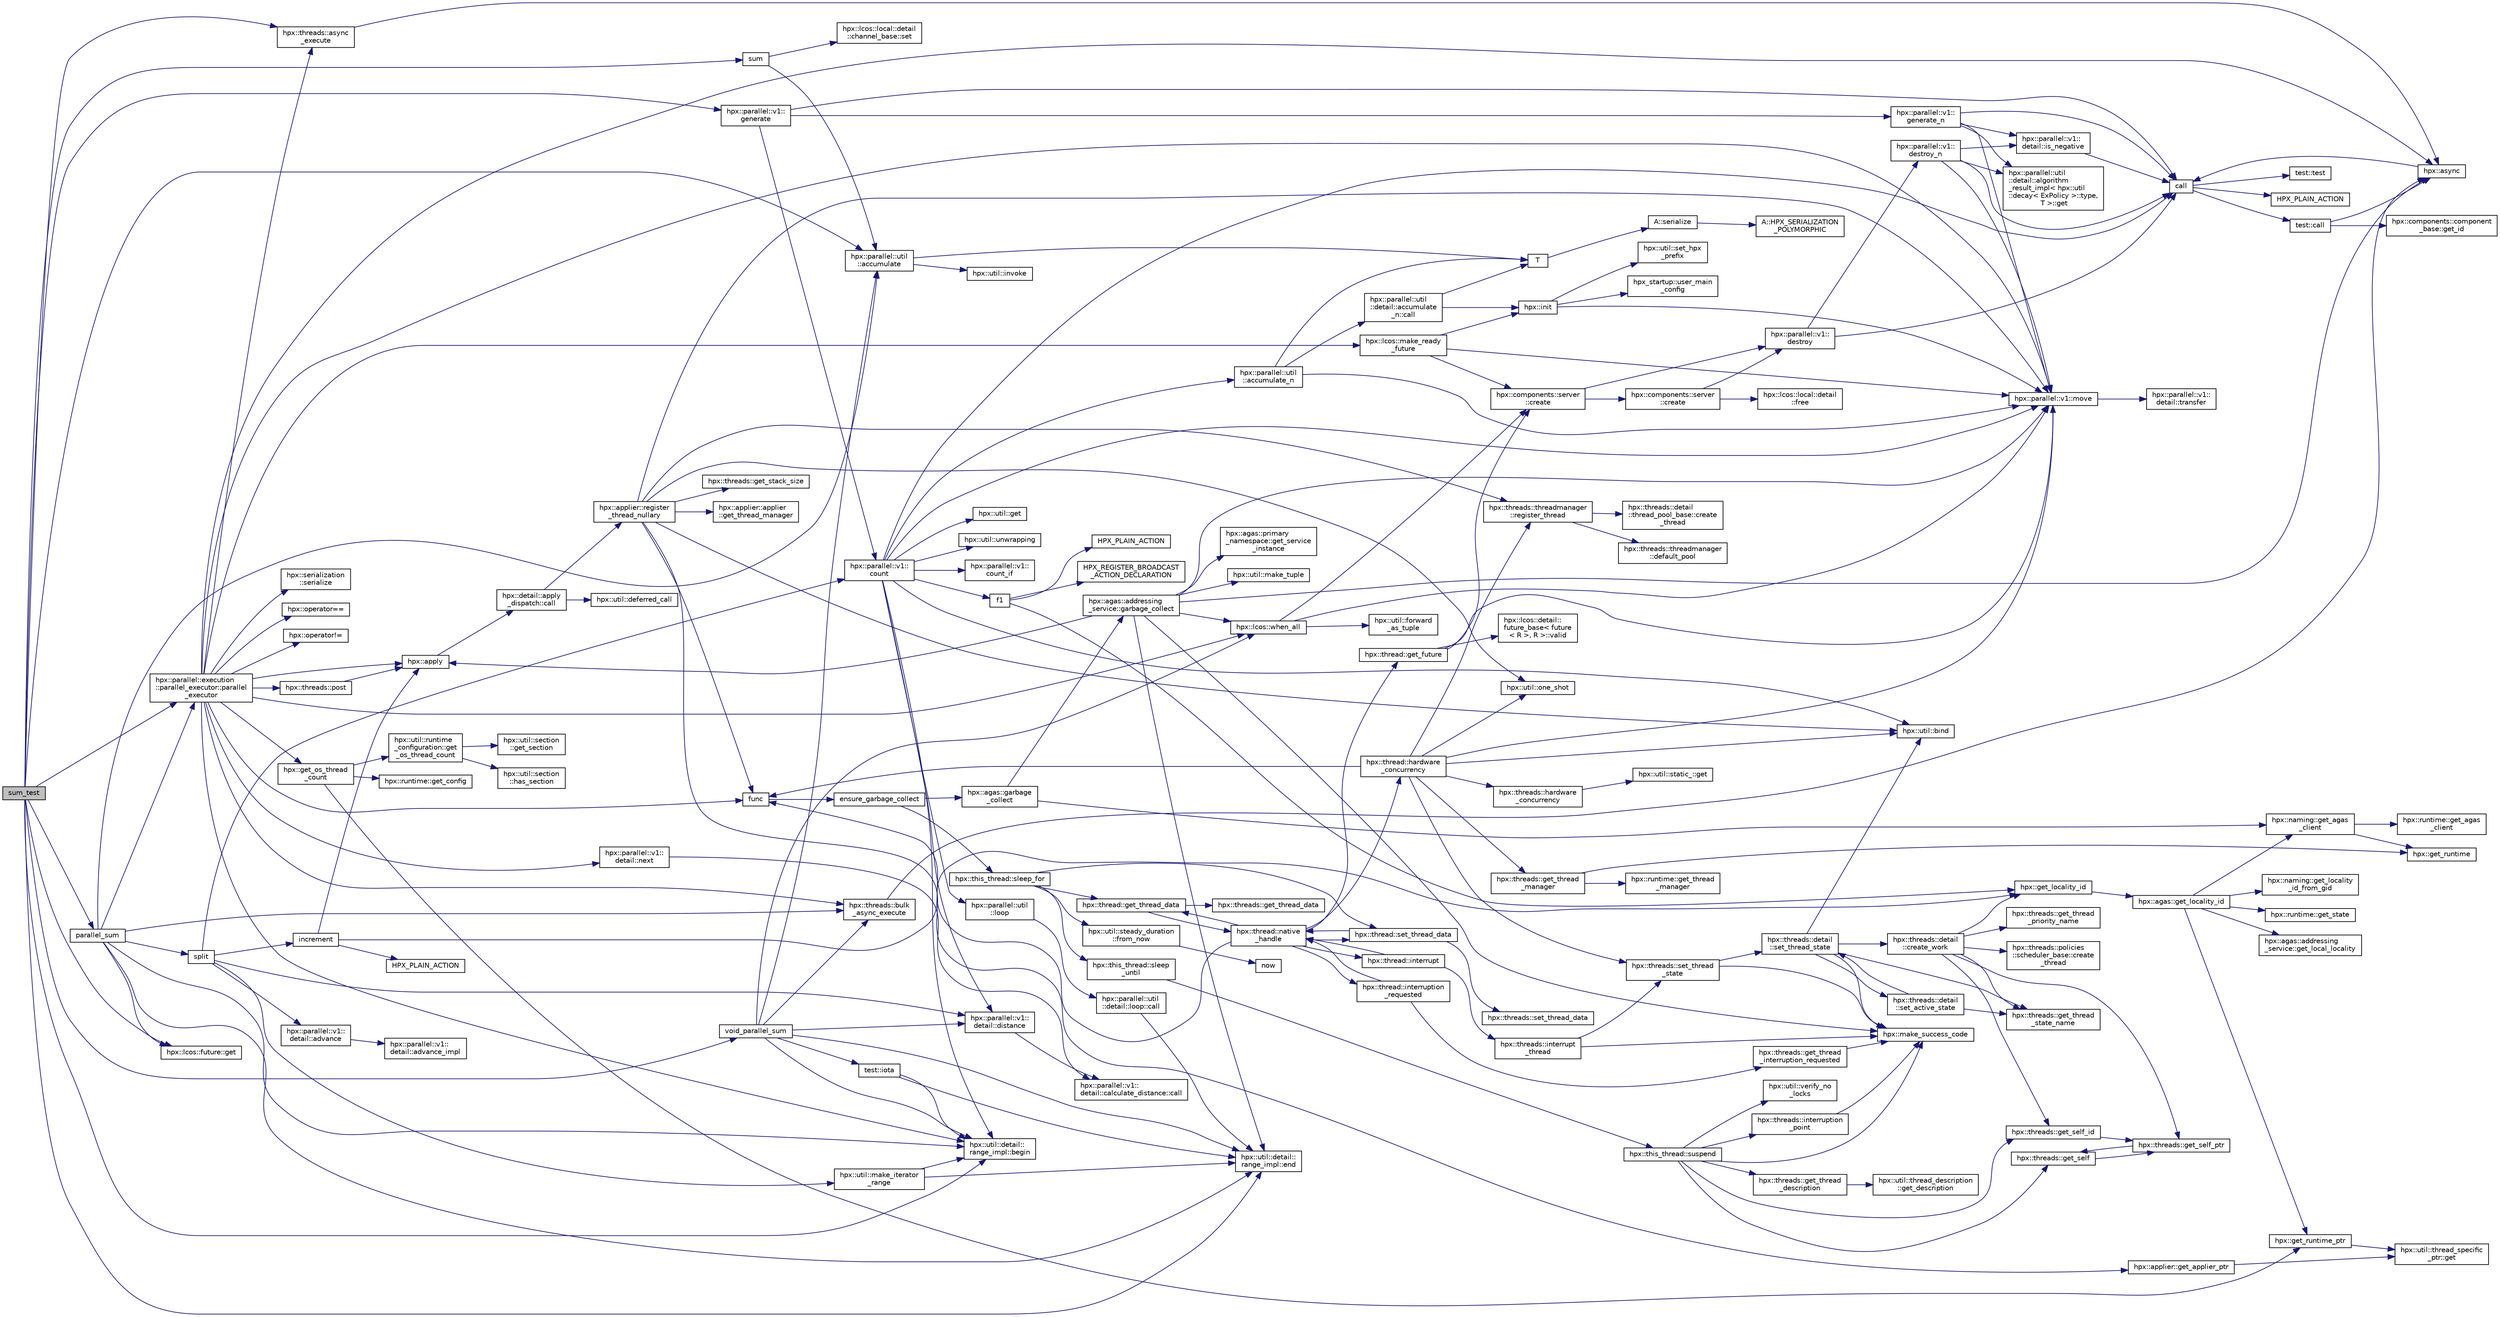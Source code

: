 digraph "sum_test"
{
  edge [fontname="Helvetica",fontsize="10",labelfontname="Helvetica",labelfontsize="10"];
  node [fontname="Helvetica",fontsize="10",shape=record];
  rankdir="LR";
  Node399 [label="sum_test",height=0.2,width=0.4,color="black", fillcolor="grey75", style="filled", fontcolor="black"];
  Node399 -> Node400 [color="midnightblue",fontsize="10",style="solid",fontname="Helvetica"];
  Node400 [label="hpx::parallel::v1::\lgenerate",height=0.2,width=0.4,color="black", fillcolor="white", style="filled",URL="$db/db9/namespacehpx_1_1parallel_1_1v1.html#a1f74f2be2954d6fbd8278df5fedb946a"];
  Node400 -> Node401 [color="midnightblue",fontsize="10",style="solid",fontname="Helvetica"];
  Node401 [label="hpx::parallel::v1::\lgenerate_n",height=0.2,width=0.4,color="black", fillcolor="white", style="filled",URL="$db/db9/namespacehpx_1_1parallel_1_1v1.html#a9fd6a170d9742750007e88805764ec8a"];
  Node401 -> Node402 [color="midnightblue",fontsize="10",style="solid",fontname="Helvetica"];
  Node402 [label="hpx::parallel::v1::\ldetail::is_negative",height=0.2,width=0.4,color="black", fillcolor="white", style="filled",URL="$d2/ddd/namespacehpx_1_1parallel_1_1v1_1_1detail.html#adf2e40fc4b20ad0fd442ee3118a4d527"];
  Node402 -> Node403 [color="midnightblue",fontsize="10",style="solid",fontname="Helvetica"];
  Node403 [label="call",height=0.2,width=0.4,color="black", fillcolor="white", style="filled",URL="$d2/d67/promise__1620_8cpp.html#a58357f0b82bc761e1d0b9091ed563a70"];
  Node403 -> Node404 [color="midnightblue",fontsize="10",style="solid",fontname="Helvetica"];
  Node404 [label="test::test",height=0.2,width=0.4,color="black", fillcolor="white", style="filled",URL="$d8/d89/structtest.html#ab42d5ece712d716b04cb3f686f297a26"];
  Node403 -> Node405 [color="midnightblue",fontsize="10",style="solid",fontname="Helvetica"];
  Node405 [label="HPX_PLAIN_ACTION",height=0.2,width=0.4,color="black", fillcolor="white", style="filled",URL="$d2/d67/promise__1620_8cpp.html#ab96aab827a4b1fcaf66cfe0ba83fef23"];
  Node403 -> Node406 [color="midnightblue",fontsize="10",style="solid",fontname="Helvetica"];
  Node406 [label="test::call",height=0.2,width=0.4,color="black", fillcolor="white", style="filled",URL="$d8/d89/structtest.html#aeb29e7ed6518b9426ccf1344c52620ae"];
  Node406 -> Node407 [color="midnightblue",fontsize="10",style="solid",fontname="Helvetica"];
  Node407 [label="hpx::async",height=0.2,width=0.4,color="black", fillcolor="white", style="filled",URL="$d8/d83/namespacehpx.html#acb7d8e37b73b823956ce144f9a57eaa4"];
  Node407 -> Node403 [color="midnightblue",fontsize="10",style="solid",fontname="Helvetica"];
  Node406 -> Node408 [color="midnightblue",fontsize="10",style="solid",fontname="Helvetica"];
  Node408 [label="hpx::components::component\l_base::get_id",height=0.2,width=0.4,color="black", fillcolor="white", style="filled",URL="$d2/de6/classhpx_1_1components_1_1component__base.html#a4c8fd93514039bdf01c48d66d82b19cd"];
  Node401 -> Node409 [color="midnightblue",fontsize="10",style="solid",fontname="Helvetica"];
  Node409 [label="hpx::parallel::util\l::detail::algorithm\l_result_impl\< hpx::util\l::decay\< ExPolicy \>::type,\l T \>::get",height=0.2,width=0.4,color="black", fillcolor="white", style="filled",URL="$d2/d42/structhpx_1_1parallel_1_1util_1_1detail_1_1algorithm__result__impl.html#ab5b051e8ec74eff5e0e62fd63f5d377e"];
  Node401 -> Node410 [color="midnightblue",fontsize="10",style="solid",fontname="Helvetica"];
  Node410 [label="hpx::parallel::v1::move",height=0.2,width=0.4,color="black", fillcolor="white", style="filled",URL="$db/db9/namespacehpx_1_1parallel_1_1v1.html#aa7c4ede081ce786c9d1eb1adff495cfc"];
  Node410 -> Node411 [color="midnightblue",fontsize="10",style="solid",fontname="Helvetica"];
  Node411 [label="hpx::parallel::v1::\ldetail::transfer",height=0.2,width=0.4,color="black", fillcolor="white", style="filled",URL="$d2/ddd/namespacehpx_1_1parallel_1_1v1_1_1detail.html#ab1b56a05e1885ca7cc7ffa1804dd2f3c"];
  Node401 -> Node403 [color="midnightblue",fontsize="10",style="solid",fontname="Helvetica"];
  Node400 -> Node412 [color="midnightblue",fontsize="10",style="solid",fontname="Helvetica"];
  Node412 [label="hpx::parallel::v1::\lcount",height=0.2,width=0.4,color="black", fillcolor="white", style="filled",URL="$db/db9/namespacehpx_1_1parallel_1_1v1.html#a19d058114a2bd44801aab4176b188e23"];
  Node412 -> Node413 [color="midnightblue",fontsize="10",style="solid",fontname="Helvetica"];
  Node413 [label="hpx::parallel::v1::\lcount_if",height=0.2,width=0.4,color="black", fillcolor="white", style="filled",URL="$db/db9/namespacehpx_1_1parallel_1_1v1.html#ad836ff017ec208c2d6388a9b47b05ce0"];
  Node412 -> Node414 [color="midnightblue",fontsize="10",style="solid",fontname="Helvetica"];
  Node414 [label="f1",height=0.2,width=0.4,color="black", fillcolor="white", style="filled",URL="$d8/d8b/broadcast_8cpp.html#a1751fbd41f2529b84514a9dbd767959a"];
  Node414 -> Node415 [color="midnightblue",fontsize="10",style="solid",fontname="Helvetica"];
  Node415 [label="hpx::get_locality_id",height=0.2,width=0.4,color="black", fillcolor="white", style="filled",URL="$d8/d83/namespacehpx.html#a158d7c54a657bb364c1704033010697b",tooltip="Return the number of the locality this function is being called from. "];
  Node415 -> Node416 [color="midnightblue",fontsize="10",style="solid",fontname="Helvetica"];
  Node416 [label="hpx::agas::get_locality_id",height=0.2,width=0.4,color="black", fillcolor="white", style="filled",URL="$dc/d54/namespacehpx_1_1agas.html#a491cc2ddecdf0f1a9129900caa6a4d3e"];
  Node416 -> Node417 [color="midnightblue",fontsize="10",style="solid",fontname="Helvetica"];
  Node417 [label="hpx::get_runtime_ptr",height=0.2,width=0.4,color="black", fillcolor="white", style="filled",URL="$d8/d83/namespacehpx.html#af29daf2bb3e01b4d6495a1742b6cce64"];
  Node417 -> Node418 [color="midnightblue",fontsize="10",style="solid",fontname="Helvetica"];
  Node418 [label="hpx::util::thread_specific\l_ptr::get",height=0.2,width=0.4,color="black", fillcolor="white", style="filled",URL="$d4/d4c/structhpx_1_1util_1_1thread__specific__ptr.html#a3b27d8520710478aa41d1f74206bdba9"];
  Node416 -> Node419 [color="midnightblue",fontsize="10",style="solid",fontname="Helvetica"];
  Node419 [label="hpx::runtime::get_state",height=0.2,width=0.4,color="black", fillcolor="white", style="filled",URL="$d0/d7b/classhpx_1_1runtime.html#ab405f80e060dac95d624520f38b0524c"];
  Node416 -> Node420 [color="midnightblue",fontsize="10",style="solid",fontname="Helvetica"];
  Node420 [label="hpx::naming::get_agas\l_client",height=0.2,width=0.4,color="black", fillcolor="white", style="filled",URL="$d4/dc9/namespacehpx_1_1naming.html#a0408fffd5d34b620712a801b0ae3b032"];
  Node420 -> Node421 [color="midnightblue",fontsize="10",style="solid",fontname="Helvetica"];
  Node421 [label="hpx::get_runtime",height=0.2,width=0.4,color="black", fillcolor="white", style="filled",URL="$d8/d83/namespacehpx.html#aef902cc6c7dd3b9fbadf34d1e850a070"];
  Node420 -> Node422 [color="midnightblue",fontsize="10",style="solid",fontname="Helvetica"];
  Node422 [label="hpx::runtime::get_agas\l_client",height=0.2,width=0.4,color="black", fillcolor="white", style="filled",URL="$d0/d7b/classhpx_1_1runtime.html#aeb5dddd30d6b9861669af8ad44d1a96a"];
  Node416 -> Node423 [color="midnightblue",fontsize="10",style="solid",fontname="Helvetica"];
  Node423 [label="hpx::agas::addressing\l_service::get_local_locality",height=0.2,width=0.4,color="black", fillcolor="white", style="filled",URL="$db/d58/structhpx_1_1agas_1_1addressing__service.html#ab52c19a37c2a7a006c6c15f90ad0539c"];
  Node416 -> Node424 [color="midnightblue",fontsize="10",style="solid",fontname="Helvetica"];
  Node424 [label="hpx::naming::get_locality\l_id_from_gid",height=0.2,width=0.4,color="black", fillcolor="white", style="filled",URL="$d4/dc9/namespacehpx_1_1naming.html#a7fd43037784560bd04fda9b49e33529f"];
  Node414 -> Node425 [color="midnightblue",fontsize="10",style="solid",fontname="Helvetica"];
  Node425 [label="HPX_PLAIN_ACTION",height=0.2,width=0.4,color="black", fillcolor="white", style="filled",URL="$d8/d8b/broadcast_8cpp.html#a19685a0394ce6a99351f7a679f6eeefc"];
  Node414 -> Node426 [color="midnightblue",fontsize="10",style="solid",fontname="Helvetica"];
  Node426 [label="HPX_REGISTER_BROADCAST\l_ACTION_DECLARATION",height=0.2,width=0.4,color="black", fillcolor="white", style="filled",URL="$d7/d38/addressing__service_8cpp.html#a573d764d9cb34eec46a4bdffcf07875f"];
  Node412 -> Node427 [color="midnightblue",fontsize="10",style="solid",fontname="Helvetica"];
  Node427 [label="hpx::parallel::util\l::loop",height=0.2,width=0.4,color="black", fillcolor="white", style="filled",URL="$df/dc6/namespacehpx_1_1parallel_1_1util.html#a3f434e00f42929aac85debb8c5782213"];
  Node427 -> Node428 [color="midnightblue",fontsize="10",style="solid",fontname="Helvetica"];
  Node428 [label="hpx::parallel::util\l::detail::loop::call",height=0.2,width=0.4,color="black", fillcolor="white", style="filled",URL="$da/d06/structhpx_1_1parallel_1_1util_1_1detail_1_1loop.html#a5c5e8dbda782f09cdb7bc2509e3bf09e"];
  Node428 -> Node429 [color="midnightblue",fontsize="10",style="solid",fontname="Helvetica"];
  Node429 [label="hpx::util::detail::\lrange_impl::end",height=0.2,width=0.4,color="black", fillcolor="white", style="filled",URL="$d4/d4a/namespacehpx_1_1util_1_1detail_1_1range__impl.html#afb2ea48b0902f52ee4d8b764807b4316"];
  Node412 -> Node430 [color="midnightblue",fontsize="10",style="solid",fontname="Helvetica"];
  Node430 [label="hpx::util::bind",height=0.2,width=0.4,color="black", fillcolor="white", style="filled",URL="$df/dad/namespacehpx_1_1util.html#ad844caedf82a0173d6909d910c3e48c6"];
  Node412 -> Node410 [color="midnightblue",fontsize="10",style="solid",fontname="Helvetica"];
  Node412 -> Node431 [color="midnightblue",fontsize="10",style="solid",fontname="Helvetica"];
  Node431 [label="hpx::util::get",height=0.2,width=0.4,color="black", fillcolor="white", style="filled",URL="$df/dad/namespacehpx_1_1util.html#a5cbd3c41f03f4d4acaedaa4777e3cc02"];
  Node412 -> Node403 [color="midnightblue",fontsize="10",style="solid",fontname="Helvetica"];
  Node412 -> Node432 [color="midnightblue",fontsize="10",style="solid",fontname="Helvetica"];
  Node432 [label="hpx::parallel::v1::\ldetail::distance",height=0.2,width=0.4,color="black", fillcolor="white", style="filled",URL="$d2/ddd/namespacehpx_1_1parallel_1_1v1_1_1detail.html#a6bea3c6a5f470cad11f27ee6bab4a33f"];
  Node432 -> Node433 [color="midnightblue",fontsize="10",style="solid",fontname="Helvetica"];
  Node433 [label="hpx::parallel::v1::\ldetail::calculate_distance::call",height=0.2,width=0.4,color="black", fillcolor="white", style="filled",URL="$db/dfa/structhpx_1_1parallel_1_1v1_1_1detail_1_1calculate__distance.html#a950a6627830a7d019ac0e734b0a447bf"];
  Node412 -> Node434 [color="midnightblue",fontsize="10",style="solid",fontname="Helvetica"];
  Node434 [label="hpx::util::unwrapping",height=0.2,width=0.4,color="black", fillcolor="white", style="filled",URL="$df/dad/namespacehpx_1_1util.html#a7529d9ac687684c33403cdd1f9cef8e4"];
  Node412 -> Node435 [color="midnightblue",fontsize="10",style="solid",fontname="Helvetica"];
  Node435 [label="hpx::parallel::util\l::accumulate_n",height=0.2,width=0.4,color="black", fillcolor="white", style="filled",URL="$df/dc6/namespacehpx_1_1parallel_1_1util.html#af19f9a2722f97c2247ea5d0dbb5e2d25"];
  Node435 -> Node436 [color="midnightblue",fontsize="10",style="solid",fontname="Helvetica"];
  Node436 [label="hpx::parallel::util\l::detail::accumulate\l_n::call",height=0.2,width=0.4,color="black", fillcolor="white", style="filled",URL="$d8/d3b/structhpx_1_1parallel_1_1util_1_1detail_1_1accumulate__n.html#a765aceb8ab313fc92f7c4aaf70ccca8f"];
  Node436 -> Node437 [color="midnightblue",fontsize="10",style="solid",fontname="Helvetica"];
  Node437 [label="hpx::init",height=0.2,width=0.4,color="black", fillcolor="white", style="filled",URL="$d8/d83/namespacehpx.html#a3c694ea960b47c56b33351ba16e3d76b",tooltip="Main entry point for launching the HPX runtime system. "];
  Node437 -> Node438 [color="midnightblue",fontsize="10",style="solid",fontname="Helvetica"];
  Node438 [label="hpx::util::set_hpx\l_prefix",height=0.2,width=0.4,color="black", fillcolor="white", style="filled",URL="$df/dad/namespacehpx_1_1util.html#ae40a23c1ba0a48d9304dcf717a95793e"];
  Node437 -> Node439 [color="midnightblue",fontsize="10",style="solid",fontname="Helvetica"];
  Node439 [label="hpx_startup::user_main\l_config",height=0.2,width=0.4,color="black", fillcolor="white", style="filled",URL="$d3/dd2/namespacehpx__startup.html#aaac571d88bd3912a4225a23eb3261637"];
  Node437 -> Node410 [color="midnightblue",fontsize="10",style="solid",fontname="Helvetica"];
  Node436 -> Node440 [color="midnightblue",fontsize="10",style="solid",fontname="Helvetica"];
  Node440 [label="T",height=0.2,width=0.4,color="black", fillcolor="white", style="filled",URL="$db/d33/polymorphic__semiintrusive__template_8cpp.html#ad187658f9cb91c1312b39ae7e896f1ea"];
  Node440 -> Node441 [color="midnightblue",fontsize="10",style="solid",fontname="Helvetica"];
  Node441 [label="A::serialize",height=0.2,width=0.4,color="black", fillcolor="white", style="filled",URL="$d7/da0/struct_a.html#a5f5c287cf471e274ed9dda0da1592212"];
  Node441 -> Node442 [color="midnightblue",fontsize="10",style="solid",fontname="Helvetica"];
  Node442 [label="A::HPX_SERIALIZATION\l_POLYMORPHIC",height=0.2,width=0.4,color="black", fillcolor="white", style="filled",URL="$d7/da0/struct_a.html#ada978cc156cebbafddb1f3aa4c01918c"];
  Node435 -> Node410 [color="midnightblue",fontsize="10",style="solid",fontname="Helvetica"];
  Node435 -> Node440 [color="midnightblue",fontsize="10",style="solid",fontname="Helvetica"];
  Node412 -> Node443 [color="midnightblue",fontsize="10",style="solid",fontname="Helvetica"];
  Node443 [label="hpx::util::detail::\lrange_impl::begin",height=0.2,width=0.4,color="black", fillcolor="white", style="filled",URL="$d4/d4a/namespacehpx_1_1util_1_1detail_1_1range__impl.html#a31e165df2b865cdd961f35ce938db41a"];
  Node400 -> Node403 [color="midnightblue",fontsize="10",style="solid",fontname="Helvetica"];
  Node399 -> Node443 [color="midnightblue",fontsize="10",style="solid",fontname="Helvetica"];
  Node399 -> Node429 [color="midnightblue",fontsize="10",style="solid",fontname="Helvetica"];
  Node399 -> Node444 [color="midnightblue",fontsize="10",style="solid",fontname="Helvetica"];
  Node444 [label="sum",height=0.2,width=0.4,color="black", fillcolor="white", style="filled",URL="$d0/d3e/local__channel_8cpp.html#a59ccefc587362186eebb8f1a3c9c07ca"];
  Node444 -> Node445 [color="midnightblue",fontsize="10",style="solid",fontname="Helvetica"];
  Node445 [label="hpx::lcos::local::detail\l::channel_base::set",height=0.2,width=0.4,color="black", fillcolor="white", style="filled",URL="$de/d49/classhpx_1_1lcos_1_1local_1_1detail_1_1channel__base.html#a66e3590dcd9d8095083e6ef60147e95d"];
  Node444 -> Node446 [color="midnightblue",fontsize="10",style="solid",fontname="Helvetica"];
  Node446 [label="hpx::parallel::util\l::accumulate",height=0.2,width=0.4,color="black", fillcolor="white", style="filled",URL="$df/dc6/namespacehpx_1_1parallel_1_1util.html#ab57e9fe9dcda3baa915398e2d7ba3d69"];
  Node446 -> Node440 [color="midnightblue",fontsize="10",style="solid",fontname="Helvetica"];
  Node446 -> Node447 [color="midnightblue",fontsize="10",style="solid",fontname="Helvetica"];
  Node447 [label="hpx::util::invoke",height=0.2,width=0.4,color="black", fillcolor="white", style="filled",URL="$df/dad/namespacehpx_1_1util.html#a9ed3f52b36e725e476dbf5099134ed3d"];
  Node399 -> Node446 [color="midnightblue",fontsize="10",style="solid",fontname="Helvetica"];
  Node399 -> Node448 [color="midnightblue",fontsize="10",style="solid",fontname="Helvetica"];
  Node448 [label="hpx::parallel::execution\l::parallel_executor::parallel\l_executor",height=0.2,width=0.4,color="black", fillcolor="white", style="filled",URL="$db/d9b/structhpx_1_1parallel_1_1execution_1_1parallel__executor.html#a87246529171e7bcd646a34da98ccb4ea",tooltip="Create a new parallel executor. "];
  Node448 -> Node449 [color="midnightblue",fontsize="10",style="solid",fontname="Helvetica"];
  Node449 [label="hpx::operator==",height=0.2,width=0.4,color="black", fillcolor="white", style="filled",URL="$d8/d83/namespacehpx.html#abc3a27bf3f283dae125c6888e84345e0"];
  Node448 -> Node450 [color="midnightblue",fontsize="10",style="solid",fontname="Helvetica"];
  Node450 [label="hpx::operator!=",height=0.2,width=0.4,color="black", fillcolor="white", style="filled",URL="$d8/d83/namespacehpx.html#a8d90ef0cc7367ac5c17a41de350538b6"];
  Node448 -> Node451 [color="midnightblue",fontsize="10",style="solid",fontname="Helvetica"];
  Node451 [label="hpx::threads::async\l_execute",height=0.2,width=0.4,color="black", fillcolor="white", style="filled",URL="$d7/d28/namespacehpx_1_1threads.html#a6c49fc6d131e6aa7ef6eda2ef52bb920"];
  Node451 -> Node407 [color="midnightblue",fontsize="10",style="solid",fontname="Helvetica"];
  Node448 -> Node407 [color="midnightblue",fontsize="10",style="solid",fontname="Helvetica"];
  Node448 -> Node452 [color="midnightblue",fontsize="10",style="solid",fontname="Helvetica"];
  Node452 [label="hpx::threads::post",height=0.2,width=0.4,color="black", fillcolor="white", style="filled",URL="$d7/d28/namespacehpx_1_1threads.html#afab2aa23b3ae91fb9607750081eb60c6"];
  Node452 -> Node453 [color="midnightblue",fontsize="10",style="solid",fontname="Helvetica"];
  Node453 [label="hpx::apply",height=0.2,width=0.4,color="black", fillcolor="white", style="filled",URL="$d8/d83/namespacehpx.html#aa87762f0db0731d385f3fdfdb25d59fc"];
  Node453 -> Node454 [color="midnightblue",fontsize="10",style="solid",fontname="Helvetica"];
  Node454 [label="hpx::detail::apply\l_dispatch::call",height=0.2,width=0.4,color="black", fillcolor="white", style="filled",URL="$db/de8/structhpx_1_1detail_1_1apply__dispatch.html#a0755fab16d281e74bcff0f8045be9459"];
  Node454 -> Node455 [color="midnightblue",fontsize="10",style="solid",fontname="Helvetica"];
  Node455 [label="hpx::applier::register\l_thread_nullary",height=0.2,width=0.4,color="black", fillcolor="white", style="filled",URL="$d8/dcb/namespacehpx_1_1applier.html#a401cd1145927e58d74d1eb52aaccd936"];
  Node455 -> Node456 [color="midnightblue",fontsize="10",style="solid",fontname="Helvetica"];
  Node456 [label="hpx::applier::get_applier_ptr",height=0.2,width=0.4,color="black", fillcolor="white", style="filled",URL="$d8/dcb/namespacehpx_1_1applier.html#a617483cf2b77ad3a0aa428ade7b35299"];
  Node456 -> Node418 [color="midnightblue",fontsize="10",style="solid",fontname="Helvetica"];
  Node455 -> Node457 [color="midnightblue",fontsize="10",style="solid",fontname="Helvetica"];
  Node457 [label="func",height=0.2,width=0.4,color="black", fillcolor="white", style="filled",URL="$d8/dfd/id__type__ref__counting__1032_8cpp.html#ab811b86ea5107ffb3351fcaa29d2c652"];
  Node457 -> Node458 [color="midnightblue",fontsize="10",style="solid",fontname="Helvetica"];
  Node458 [label="ensure_garbage_collect",height=0.2,width=0.4,color="black", fillcolor="white", style="filled",URL="$d8/dfd/id__type__ref__counting__1032_8cpp.html#a5264b94bf7c262ac0e521fb290d476d5"];
  Node458 -> Node459 [color="midnightblue",fontsize="10",style="solid",fontname="Helvetica"];
  Node459 [label="hpx::this_thread::sleep_for",height=0.2,width=0.4,color="black", fillcolor="white", style="filled",URL="$d9/d52/namespacehpx_1_1this__thread.html#afc042a5a5fa52eef2d1d177a343435cf"];
  Node459 -> Node460 [color="midnightblue",fontsize="10",style="solid",fontname="Helvetica"];
  Node460 [label="hpx::this_thread::sleep\l_until",height=0.2,width=0.4,color="black", fillcolor="white", style="filled",URL="$d9/d52/namespacehpx_1_1this__thread.html#ae12a853980115b23ff0ab8ca06622658"];
  Node460 -> Node461 [color="midnightblue",fontsize="10",style="solid",fontname="Helvetica"];
  Node461 [label="hpx::this_thread::suspend",height=0.2,width=0.4,color="black", fillcolor="white", style="filled",URL="$d9/d52/namespacehpx_1_1this__thread.html#aca220026fb3014c0881d129fe31c0073"];
  Node461 -> Node462 [color="midnightblue",fontsize="10",style="solid",fontname="Helvetica"];
  Node462 [label="hpx::threads::get_self",height=0.2,width=0.4,color="black", fillcolor="white", style="filled",URL="$d7/d28/namespacehpx_1_1threads.html#a07daf4d6d29233f20d66d41ab7b5b8e8"];
  Node462 -> Node463 [color="midnightblue",fontsize="10",style="solid",fontname="Helvetica"];
  Node463 [label="hpx::threads::get_self_ptr",height=0.2,width=0.4,color="black", fillcolor="white", style="filled",URL="$d7/d28/namespacehpx_1_1threads.html#a22877ae347ad884cde3a51397dad6c53"];
  Node463 -> Node462 [color="midnightblue",fontsize="10",style="solid",fontname="Helvetica"];
  Node461 -> Node464 [color="midnightblue",fontsize="10",style="solid",fontname="Helvetica"];
  Node464 [label="hpx::threads::get_self_id",height=0.2,width=0.4,color="black", fillcolor="white", style="filled",URL="$d7/d28/namespacehpx_1_1threads.html#afafe0f900b9fac3d4ed3c747625c1cfe"];
  Node464 -> Node463 [color="midnightblue",fontsize="10",style="solid",fontname="Helvetica"];
  Node461 -> Node465 [color="midnightblue",fontsize="10",style="solid",fontname="Helvetica"];
  Node465 [label="hpx::threads::interruption\l_point",height=0.2,width=0.4,color="black", fillcolor="white", style="filled",URL="$d7/d28/namespacehpx_1_1threads.html#ada6ec56a12b050707311d8c628089059"];
  Node465 -> Node466 [color="midnightblue",fontsize="10",style="solid",fontname="Helvetica"];
  Node466 [label="hpx::make_success_code",height=0.2,width=0.4,color="black", fillcolor="white", style="filled",URL="$d8/d83/namespacehpx.html#a0e8512a8f49e2a6c8185061181419d8f",tooltip="Returns error_code(hpx::success, \"success\", mode). "];
  Node461 -> Node467 [color="midnightblue",fontsize="10",style="solid",fontname="Helvetica"];
  Node467 [label="hpx::util::verify_no\l_locks",height=0.2,width=0.4,color="black", fillcolor="white", style="filled",URL="$df/dad/namespacehpx_1_1util.html#ae0e1837ee6f09b79b26c2e788d2e9fc9"];
  Node461 -> Node468 [color="midnightblue",fontsize="10",style="solid",fontname="Helvetica"];
  Node468 [label="hpx::threads::get_thread\l_description",height=0.2,width=0.4,color="black", fillcolor="white", style="filled",URL="$d7/d28/namespacehpx_1_1threads.html#a42fc18a7a680f4e8bc633a4b4c956701"];
  Node468 -> Node469 [color="midnightblue",fontsize="10",style="solid",fontname="Helvetica"];
  Node469 [label="hpx::util::thread_description\l::get_description",height=0.2,width=0.4,color="black", fillcolor="white", style="filled",URL="$df/d9e/structhpx_1_1util_1_1thread__description.html#a8c834e14eca6eb228188022577f9f952"];
  Node461 -> Node466 [color="midnightblue",fontsize="10",style="solid",fontname="Helvetica"];
  Node459 -> Node470 [color="midnightblue",fontsize="10",style="solid",fontname="Helvetica"];
  Node470 [label="hpx::util::steady_duration\l::from_now",height=0.2,width=0.4,color="black", fillcolor="white", style="filled",URL="$d9/d4f/classhpx_1_1util_1_1steady__duration.html#a0132206d767cd0f7395507b40111a153"];
  Node470 -> Node471 [color="midnightblue",fontsize="10",style="solid",fontname="Helvetica"];
  Node471 [label="now",height=0.2,width=0.4,color="black", fillcolor="white", style="filled",URL="$de/db3/1d__stencil__1__omp_8cpp.html#a89e9667753dccfac455bd37a7a3a7b16"];
  Node459 -> Node472 [color="midnightblue",fontsize="10",style="solid",fontname="Helvetica"];
  Node472 [label="hpx::thread::get_thread_data",height=0.2,width=0.4,color="black", fillcolor="white", style="filled",URL="$de/d9b/classhpx_1_1thread.html#a4535ef82cec3b953d2c941d20e3e3904"];
  Node472 -> Node473 [color="midnightblue",fontsize="10",style="solid",fontname="Helvetica"];
  Node473 [label="hpx::threads::get_thread_data",height=0.2,width=0.4,color="black", fillcolor="white", style="filled",URL="$d7/d28/namespacehpx_1_1threads.html#a8737931ff6303807225f735b2b384ae4"];
  Node472 -> Node474 [color="midnightblue",fontsize="10",style="solid",fontname="Helvetica"];
  Node474 [label="hpx::thread::native\l_handle",height=0.2,width=0.4,color="black", fillcolor="white", style="filled",URL="$de/d9b/classhpx_1_1thread.html#acf48190d264ab64c1c4ec99d0b421b5a"];
  Node474 -> Node475 [color="midnightblue",fontsize="10",style="solid",fontname="Helvetica"];
  Node475 [label="hpx::thread::hardware\l_concurrency",height=0.2,width=0.4,color="black", fillcolor="white", style="filled",URL="$de/d9b/classhpx_1_1thread.html#a8e4fff210e02485ba493bc3a2a956c03"];
  Node475 -> Node476 [color="midnightblue",fontsize="10",style="solid",fontname="Helvetica"];
  Node476 [label="hpx::threads::hardware\l_concurrency",height=0.2,width=0.4,color="black", fillcolor="white", style="filled",URL="$d7/d28/namespacehpx_1_1threads.html#aa8752a235478d2ad7b5ac467b63ab527"];
  Node476 -> Node477 [color="midnightblue",fontsize="10",style="solid",fontname="Helvetica"];
  Node477 [label="hpx::util::static_::get",height=0.2,width=0.4,color="black", fillcolor="white", style="filled",URL="$d3/dbb/structhpx_1_1util_1_1static__.html#a2967c633948a3bf17a3b5405ef5a8318"];
  Node475 -> Node457 [color="midnightblue",fontsize="10",style="solid",fontname="Helvetica"];
  Node475 -> Node430 [color="midnightblue",fontsize="10",style="solid",fontname="Helvetica"];
  Node475 -> Node478 [color="midnightblue",fontsize="10",style="solid",fontname="Helvetica"];
  Node478 [label="hpx::util::one_shot",height=0.2,width=0.4,color="black", fillcolor="white", style="filled",URL="$df/dad/namespacehpx_1_1util.html#a273e61be42a72415291e0ec0a4f28c7a"];
  Node475 -> Node410 [color="midnightblue",fontsize="10",style="solid",fontname="Helvetica"];
  Node475 -> Node479 [color="midnightblue",fontsize="10",style="solid",fontname="Helvetica"];
  Node479 [label="hpx::threads::get_thread\l_manager",height=0.2,width=0.4,color="black", fillcolor="white", style="filled",URL="$d7/d28/namespacehpx_1_1threads.html#a076973c3a53beadde7d967e22c4f6cce"];
  Node479 -> Node421 [color="midnightblue",fontsize="10",style="solid",fontname="Helvetica"];
  Node479 -> Node480 [color="midnightblue",fontsize="10",style="solid",fontname="Helvetica"];
  Node480 [label="hpx::runtime::get_thread\l_manager",height=0.2,width=0.4,color="black", fillcolor="white", style="filled",URL="$d0/d7b/classhpx_1_1runtime.html#a865b12d57fcd44a8d3dda3e35414f563"];
  Node475 -> Node481 [color="midnightblue",fontsize="10",style="solid",fontname="Helvetica"];
  Node481 [label="hpx::threads::threadmanager\l::register_thread",height=0.2,width=0.4,color="black", fillcolor="white", style="filled",URL="$d5/daa/classhpx_1_1threads_1_1threadmanager.html#a7f79c7578e08a60ca45eb276ce8133d8"];
  Node481 -> Node482 [color="midnightblue",fontsize="10",style="solid",fontname="Helvetica"];
  Node482 [label="hpx::threads::threadmanager\l::default_pool",height=0.2,width=0.4,color="black", fillcolor="white", style="filled",URL="$d5/daa/classhpx_1_1threads_1_1threadmanager.html#a851f067d03b5dd1c5e6a9a6a841e05df"];
  Node481 -> Node483 [color="midnightblue",fontsize="10",style="solid",fontname="Helvetica"];
  Node483 [label="hpx::threads::detail\l::thread_pool_base::create\l_thread",height=0.2,width=0.4,color="black", fillcolor="white", style="filled",URL="$de/dae/classhpx_1_1threads_1_1detail_1_1thread__pool__base.html#ad35d3779eef6f4528e62a26d71b34b34"];
  Node475 -> Node484 [color="midnightblue",fontsize="10",style="solid",fontname="Helvetica"];
  Node484 [label="hpx::threads::set_thread\l_state",height=0.2,width=0.4,color="black", fillcolor="white", style="filled",URL="$d7/d28/namespacehpx_1_1threads.html#ac0690ad16ad778bcc79dcd727cc33025",tooltip="Set the thread state of the thread referenced by the thread_id id. "];
  Node484 -> Node466 [color="midnightblue",fontsize="10",style="solid",fontname="Helvetica"];
  Node484 -> Node485 [color="midnightblue",fontsize="10",style="solid",fontname="Helvetica"];
  Node485 [label="hpx::threads::detail\l::set_thread_state",height=0.2,width=0.4,color="black", fillcolor="white", style="filled",URL="$d2/dd1/namespacehpx_1_1threads_1_1detail.html#af85ddc854c4a149bf1738eb1b111b9ab"];
  Node485 -> Node486 [color="midnightblue",fontsize="10",style="solid",fontname="Helvetica"];
  Node486 [label="hpx::threads::get_thread\l_state_name",height=0.2,width=0.4,color="black", fillcolor="white", style="filled",URL="$d7/d28/namespacehpx_1_1threads.html#a26f91ea8d2195f165c033241c5cd11db"];
  Node485 -> Node466 [color="midnightblue",fontsize="10",style="solid",fontname="Helvetica"];
  Node485 -> Node430 [color="midnightblue",fontsize="10",style="solid",fontname="Helvetica"];
  Node485 -> Node487 [color="midnightblue",fontsize="10",style="solid",fontname="Helvetica"];
  Node487 [label="hpx::threads::detail\l::set_active_state",height=0.2,width=0.4,color="black", fillcolor="white", style="filled",URL="$d2/dd1/namespacehpx_1_1threads_1_1detail.html#a45884a5bf04ad66a4f259231a3947e76"];
  Node487 -> Node486 [color="midnightblue",fontsize="10",style="solid",fontname="Helvetica"];
  Node487 -> Node485 [color="midnightblue",fontsize="10",style="solid",fontname="Helvetica"];
  Node485 -> Node488 [color="midnightblue",fontsize="10",style="solid",fontname="Helvetica"];
  Node488 [label="hpx::threads::detail\l::create_work",height=0.2,width=0.4,color="black", fillcolor="white", style="filled",URL="$d2/dd1/namespacehpx_1_1threads_1_1detail.html#ae22384a3c1b1a1940032fad068fb54b1"];
  Node488 -> Node486 [color="midnightblue",fontsize="10",style="solid",fontname="Helvetica"];
  Node488 -> Node489 [color="midnightblue",fontsize="10",style="solid",fontname="Helvetica"];
  Node489 [label="hpx::threads::get_thread\l_priority_name",height=0.2,width=0.4,color="black", fillcolor="white", style="filled",URL="$d7/d28/namespacehpx_1_1threads.html#a9c6b2fec0c1cf5b06ff83ce756ca6d42"];
  Node488 -> Node463 [color="midnightblue",fontsize="10",style="solid",fontname="Helvetica"];
  Node488 -> Node464 [color="midnightblue",fontsize="10",style="solid",fontname="Helvetica"];
  Node488 -> Node415 [color="midnightblue",fontsize="10",style="solid",fontname="Helvetica"];
  Node488 -> Node490 [color="midnightblue",fontsize="10",style="solid",fontname="Helvetica"];
  Node490 [label="hpx::threads::policies\l::scheduler_base::create\l_thread",height=0.2,width=0.4,color="black", fillcolor="white", style="filled",URL="$dd/d7e/structhpx_1_1threads_1_1policies_1_1scheduler__base.html#ad3b05cd7f363cc8e8410ce368c3794e0"];
  Node474 -> Node491 [color="midnightblue",fontsize="10",style="solid",fontname="Helvetica"];
  Node491 [label="hpx::thread::interrupt",height=0.2,width=0.4,color="black", fillcolor="white", style="filled",URL="$de/d9b/classhpx_1_1thread.html#ac34d0d033aa743c476a79dbc2e1a8a39"];
  Node491 -> Node492 [color="midnightblue",fontsize="10",style="solid",fontname="Helvetica"];
  Node492 [label="hpx::threads::interrupt\l_thread",height=0.2,width=0.4,color="black", fillcolor="white", style="filled",URL="$d7/d28/namespacehpx_1_1threads.html#a6bdda1a2aab61b9b13d274b5155d7e73"];
  Node492 -> Node466 [color="midnightblue",fontsize="10",style="solid",fontname="Helvetica"];
  Node492 -> Node484 [color="midnightblue",fontsize="10",style="solid",fontname="Helvetica"];
  Node491 -> Node474 [color="midnightblue",fontsize="10",style="solid",fontname="Helvetica"];
  Node474 -> Node493 [color="midnightblue",fontsize="10",style="solid",fontname="Helvetica"];
  Node493 [label="hpx::thread::interruption\l_requested",height=0.2,width=0.4,color="black", fillcolor="white", style="filled",URL="$de/d9b/classhpx_1_1thread.html#a33276bb4c20bbb0b1978944e18ef71b8"];
  Node493 -> Node494 [color="midnightblue",fontsize="10",style="solid",fontname="Helvetica"];
  Node494 [label="hpx::threads::get_thread\l_interruption_requested",height=0.2,width=0.4,color="black", fillcolor="white", style="filled",URL="$d7/d28/namespacehpx_1_1threads.html#ae64a7fdb8b5c8bac7be0c8282672a03b"];
  Node494 -> Node466 [color="midnightblue",fontsize="10",style="solid",fontname="Helvetica"];
  Node493 -> Node474 [color="midnightblue",fontsize="10",style="solid",fontname="Helvetica"];
  Node474 -> Node495 [color="midnightblue",fontsize="10",style="solid",fontname="Helvetica"];
  Node495 [label="hpx::thread::get_future",height=0.2,width=0.4,color="black", fillcolor="white", style="filled",URL="$de/d9b/classhpx_1_1thread.html#a87fdb0d8da826366fc190ed224900a64"];
  Node495 -> Node496 [color="midnightblue",fontsize="10",style="solid",fontname="Helvetica"];
  Node496 [label="hpx::lcos::detail::\lfuture_base\< future\l\< R \>, R \>::valid",height=0.2,width=0.4,color="black", fillcolor="white", style="filled",URL="$d5/dd7/classhpx_1_1lcos_1_1detail_1_1future__base.html#aaf7beb7374815614363033bd96573e75"];
  Node495 -> Node497 [color="midnightblue",fontsize="10",style="solid",fontname="Helvetica"];
  Node497 [label="hpx::components::server\l::create",height=0.2,width=0.4,color="black", fillcolor="white", style="filled",URL="$d2/da2/namespacehpx_1_1components_1_1server.html#ac776c89f3d68ceb910e8cee9fa937ab4",tooltip="Create arrays of components using their default constructor. "];
  Node497 -> Node498 [color="midnightblue",fontsize="10",style="solid",fontname="Helvetica"];
  Node498 [label="hpx::components::server\l::create",height=0.2,width=0.4,color="black", fillcolor="white", style="filled",URL="$d2/da2/namespacehpx_1_1components_1_1server.html#a77d26de181c97b444565e230577981bd"];
  Node498 -> Node499 [color="midnightblue",fontsize="10",style="solid",fontname="Helvetica"];
  Node499 [label="hpx::lcos::local::detail\l::free",height=0.2,width=0.4,color="black", fillcolor="white", style="filled",URL="$d4/dcb/namespacehpx_1_1lcos_1_1local_1_1detail.html#a55a940f019734e9bb045dc123cd80e48"];
  Node498 -> Node500 [color="midnightblue",fontsize="10",style="solid",fontname="Helvetica"];
  Node500 [label="hpx::parallel::v1::\ldestroy",height=0.2,width=0.4,color="black", fillcolor="white", style="filled",URL="$db/db9/namespacehpx_1_1parallel_1_1v1.html#acf303558375048e8a7cc9a2c2e09477f"];
  Node500 -> Node403 [color="midnightblue",fontsize="10",style="solid",fontname="Helvetica"];
  Node500 -> Node501 [color="midnightblue",fontsize="10",style="solid",fontname="Helvetica"];
  Node501 [label="hpx::parallel::v1::\ldestroy_n",height=0.2,width=0.4,color="black", fillcolor="white", style="filled",URL="$db/db9/namespacehpx_1_1parallel_1_1v1.html#a71d0691132a300690163f5636bcd5bd3"];
  Node501 -> Node402 [color="midnightblue",fontsize="10",style="solid",fontname="Helvetica"];
  Node501 -> Node409 [color="midnightblue",fontsize="10",style="solid",fontname="Helvetica"];
  Node501 -> Node410 [color="midnightblue",fontsize="10",style="solid",fontname="Helvetica"];
  Node501 -> Node403 [color="midnightblue",fontsize="10",style="solid",fontname="Helvetica"];
  Node497 -> Node500 [color="midnightblue",fontsize="10",style="solid",fontname="Helvetica"];
  Node495 -> Node410 [color="midnightblue",fontsize="10",style="solid",fontname="Helvetica"];
  Node474 -> Node472 [color="midnightblue",fontsize="10",style="solid",fontname="Helvetica"];
  Node474 -> Node502 [color="midnightblue",fontsize="10",style="solid",fontname="Helvetica"];
  Node502 [label="hpx::thread::set_thread_data",height=0.2,width=0.4,color="black", fillcolor="white", style="filled",URL="$de/d9b/classhpx_1_1thread.html#a7317a3cf5251f3b33c990449570d4cea"];
  Node502 -> Node503 [color="midnightblue",fontsize="10",style="solid",fontname="Helvetica"];
  Node503 [label="hpx::threads::set_thread_data",height=0.2,width=0.4,color="black", fillcolor="white", style="filled",URL="$d7/d28/namespacehpx_1_1threads.html#a00a625acc149fce3ae38e4340454acf7"];
  Node502 -> Node474 [color="midnightblue",fontsize="10",style="solid",fontname="Helvetica"];
  Node474 -> Node457 [color="midnightblue",fontsize="10",style="solid",fontname="Helvetica"];
  Node459 -> Node502 [color="midnightblue",fontsize="10",style="solid",fontname="Helvetica"];
  Node458 -> Node504 [color="midnightblue",fontsize="10",style="solid",fontname="Helvetica"];
  Node504 [label="hpx::agas::garbage\l_collect",height=0.2,width=0.4,color="black", fillcolor="white", style="filled",URL="$dc/d54/namespacehpx_1_1agas.html#a951337adc4f9bd6df00a50737468e911"];
  Node504 -> Node420 [color="midnightblue",fontsize="10",style="solid",fontname="Helvetica"];
  Node504 -> Node505 [color="midnightblue",fontsize="10",style="solid",fontname="Helvetica"];
  Node505 [label="hpx::agas::addressing\l_service::garbage_collect",height=0.2,width=0.4,color="black", fillcolor="white", style="filled",URL="$db/d58/structhpx_1_1agas_1_1addressing__service.html#a87dcae0eacf6e62d5103ebf516d86f63"];
  Node505 -> Node466 [color="midnightblue",fontsize="10",style="solid",fontname="Helvetica"];
  Node505 -> Node506 [color="midnightblue",fontsize="10",style="solid",fontname="Helvetica"];
  Node506 [label="hpx::agas::primary\l_namespace::get_service\l_instance",height=0.2,width=0.4,color="black", fillcolor="white", style="filled",URL="$d1/d43/structhpx_1_1agas_1_1primary__namespace.html#a7630ff0f30ff8c23b13b4672c5350e2e"];
  Node505 -> Node507 [color="midnightblue",fontsize="10",style="solid",fontname="Helvetica"];
  Node507 [label="hpx::util::make_tuple",height=0.2,width=0.4,color="black", fillcolor="white", style="filled",URL="$df/dad/namespacehpx_1_1util.html#a06fa74211a987d208e013f400a9f5328"];
  Node505 -> Node429 [color="midnightblue",fontsize="10",style="solid",fontname="Helvetica"];
  Node505 -> Node453 [color="midnightblue",fontsize="10",style="solid",fontname="Helvetica"];
  Node505 -> Node410 [color="midnightblue",fontsize="10",style="solid",fontname="Helvetica"];
  Node505 -> Node407 [color="midnightblue",fontsize="10",style="solid",fontname="Helvetica"];
  Node505 -> Node508 [color="midnightblue",fontsize="10",style="solid",fontname="Helvetica"];
  Node508 [label="hpx::lcos::when_all",height=0.2,width=0.4,color="black", fillcolor="white", style="filled",URL="$d2/dc9/namespacehpx_1_1lcos.html#a1a6fb024d8690923fb185d5aee204d54"];
  Node508 -> Node509 [color="midnightblue",fontsize="10",style="solid",fontname="Helvetica"];
  Node509 [label="hpx::util::forward\l_as_tuple",height=0.2,width=0.4,color="black", fillcolor="white", style="filled",URL="$df/dad/namespacehpx_1_1util.html#ab7c31e3f24c3302a4f67b6735a6fa597"];
  Node508 -> Node410 [color="midnightblue",fontsize="10",style="solid",fontname="Helvetica"];
  Node508 -> Node497 [color="midnightblue",fontsize="10",style="solid",fontname="Helvetica"];
  Node455 -> Node430 [color="midnightblue",fontsize="10",style="solid",fontname="Helvetica"];
  Node455 -> Node478 [color="midnightblue",fontsize="10",style="solid",fontname="Helvetica"];
  Node455 -> Node410 [color="midnightblue",fontsize="10",style="solid",fontname="Helvetica"];
  Node455 -> Node510 [color="midnightblue",fontsize="10",style="solid",fontname="Helvetica"];
  Node510 [label="hpx::threads::get_stack_size",height=0.2,width=0.4,color="black", fillcolor="white", style="filled",URL="$d7/d28/namespacehpx_1_1threads.html#af597241b3c2785150be206737ca04aa6",tooltip="The get_stack_size function is part of the thread related API. It. "];
  Node455 -> Node511 [color="midnightblue",fontsize="10",style="solid",fontname="Helvetica"];
  Node511 [label="hpx::applier::applier\l::get_thread_manager",height=0.2,width=0.4,color="black", fillcolor="white", style="filled",URL="$da/dcb/classhpx_1_1applier_1_1applier.html#acc36d583973701e573be39da97bba866",tooltip="Access the thread-manager instance associated with this applier. "];
  Node455 -> Node481 [color="midnightblue",fontsize="10",style="solid",fontname="Helvetica"];
  Node454 -> Node512 [color="midnightblue",fontsize="10",style="solid",fontname="Helvetica"];
  Node512 [label="hpx::util::deferred_call",height=0.2,width=0.4,color="black", fillcolor="white", style="filled",URL="$df/dad/namespacehpx_1_1util.html#acdded623c658a7a3436f7e76bc9d881c"];
  Node448 -> Node453 [color="midnightblue",fontsize="10",style="solid",fontname="Helvetica"];
  Node448 -> Node513 [color="midnightblue",fontsize="10",style="solid",fontname="Helvetica"];
  Node513 [label="hpx::threads::bulk\l_async_execute",height=0.2,width=0.4,color="black", fillcolor="white", style="filled",URL="$d7/d28/namespacehpx_1_1threads.html#abfba47e86389f7004ee9440131e7b5dd"];
  Node513 -> Node407 [color="midnightblue",fontsize="10",style="solid",fontname="Helvetica"];
  Node448 -> Node514 [color="midnightblue",fontsize="10",style="solid",fontname="Helvetica"];
  Node514 [label="hpx::get_os_thread\l_count",height=0.2,width=0.4,color="black", fillcolor="white", style="filled",URL="$d8/d83/namespacehpx.html#a7899ab2136e9b3ba674caf70aa659a59",tooltip="Return the number of OS-threads running in the runtime instance the current HPX-thread is associated ..."];
  Node514 -> Node417 [color="midnightblue",fontsize="10",style="solid",fontname="Helvetica"];
  Node514 -> Node515 [color="midnightblue",fontsize="10",style="solid",fontname="Helvetica"];
  Node515 [label="hpx::runtime::get_config",height=0.2,width=0.4,color="black", fillcolor="white", style="filled",URL="$d0/d7b/classhpx_1_1runtime.html#a0bfe0241e54b1fe1dd4ec181d944de43",tooltip="access configuration information "];
  Node514 -> Node516 [color="midnightblue",fontsize="10",style="solid",fontname="Helvetica"];
  Node516 [label="hpx::util::runtime\l_configuration::get\l_os_thread_count",height=0.2,width=0.4,color="black", fillcolor="white", style="filled",URL="$d8/d70/classhpx_1_1util_1_1runtime__configuration.html#adfdef6ebaabc69741dde50ac4d6fd6a9"];
  Node516 -> Node517 [color="midnightblue",fontsize="10",style="solid",fontname="Helvetica"];
  Node517 [label="hpx::util::section\l::has_section",height=0.2,width=0.4,color="black", fillcolor="white", style="filled",URL="$dd/de4/classhpx_1_1util_1_1section.html#a2ef0091925e5c2e3fda235bff644cdb4"];
  Node516 -> Node518 [color="midnightblue",fontsize="10",style="solid",fontname="Helvetica"];
  Node518 [label="hpx::util::section\l::get_section",height=0.2,width=0.4,color="black", fillcolor="white", style="filled",URL="$dd/de4/classhpx_1_1util_1_1section.html#a3506cc01fb5453b2176f4747352c5517"];
  Node448 -> Node443 [color="midnightblue",fontsize="10",style="solid",fontname="Helvetica"];
  Node448 -> Node457 [color="midnightblue",fontsize="10",style="solid",fontname="Helvetica"];
  Node448 -> Node410 [color="midnightblue",fontsize="10",style="solid",fontname="Helvetica"];
  Node448 -> Node519 [color="midnightblue",fontsize="10",style="solid",fontname="Helvetica"];
  Node519 [label="hpx::parallel::v1::\ldetail::next",height=0.2,width=0.4,color="black", fillcolor="white", style="filled",URL="$d2/ddd/namespacehpx_1_1parallel_1_1v1_1_1detail.html#a0a6696d8c17a32b8ebfaa496b9ab3332"];
  Node519 -> Node433 [color="midnightblue",fontsize="10",style="solid",fontname="Helvetica"];
  Node448 -> Node508 [color="midnightblue",fontsize="10",style="solid",fontname="Helvetica"];
  Node448 -> Node520 [color="midnightblue",fontsize="10",style="solid",fontname="Helvetica"];
  Node520 [label="hpx::lcos::make_ready\l_future",height=0.2,width=0.4,color="black", fillcolor="white", style="filled",URL="$d2/dc9/namespacehpx_1_1lcos.html#a42997564ddfde91d475b8a2cea8f53e4"];
  Node520 -> Node437 [color="midnightblue",fontsize="10",style="solid",fontname="Helvetica"];
  Node520 -> Node497 [color="midnightblue",fontsize="10",style="solid",fontname="Helvetica"];
  Node520 -> Node410 [color="midnightblue",fontsize="10",style="solid",fontname="Helvetica"];
  Node448 -> Node521 [color="midnightblue",fontsize="10",style="solid",fontname="Helvetica"];
  Node521 [label="hpx::serialization\l::serialize",height=0.2,width=0.4,color="black", fillcolor="white", style="filled",URL="$d5/d3c/namespacehpx_1_1serialization.html#a5558bd8a923a1df82ce17bad40b0a060"];
  Node399 -> Node451 [color="midnightblue",fontsize="10",style="solid",fontname="Helvetica"];
  Node399 -> Node522 [color="midnightblue",fontsize="10",style="solid",fontname="Helvetica"];
  Node522 [label="parallel_sum",height=0.2,width=0.4,color="black", fillcolor="white", style="filled",URL="$de/ddd/created__executor__v1_8cpp.html#a80274c30da23d7824ffc381645cbcfeb"];
  Node522 -> Node448 [color="midnightblue",fontsize="10",style="solid",fontname="Helvetica"];
  Node522 -> Node523 [color="midnightblue",fontsize="10",style="solid",fontname="Helvetica"];
  Node523 [label="split",height=0.2,width=0.4,color="black", fillcolor="white", style="filled",URL="$de/ddd/created__executor__v1_8cpp.html#a93788ea6faf31003f71a7ef49dbb0ec3"];
  Node523 -> Node412 [color="midnightblue",fontsize="10",style="solid",fontname="Helvetica"];
  Node523 -> Node432 [color="midnightblue",fontsize="10",style="solid",fontname="Helvetica"];
  Node523 -> Node524 [color="midnightblue",fontsize="10",style="solid",fontname="Helvetica"];
  Node524 [label="increment",height=0.2,width=0.4,color="black", fillcolor="white", style="filled",URL="$d5/dd3/apply__colocated_8cpp.html#a0587c889321a8e9c6f8b53102c281391"];
  Node524 -> Node415 [color="midnightblue",fontsize="10",style="solid",fontname="Helvetica"];
  Node524 -> Node453 [color="midnightblue",fontsize="10",style="solid",fontname="Helvetica"];
  Node524 -> Node525 [color="midnightblue",fontsize="10",style="solid",fontname="Helvetica"];
  Node525 [label="HPX_PLAIN_ACTION",height=0.2,width=0.4,color="black", fillcolor="white", style="filled",URL="$d5/dd3/apply__colocated_8cpp.html#a2dd09eaba73b7c948998620b392bd7c1"];
  Node523 -> Node526 [color="midnightblue",fontsize="10",style="solid",fontname="Helvetica"];
  Node526 [label="hpx::parallel::v1::\ldetail::advance",height=0.2,width=0.4,color="black", fillcolor="white", style="filled",URL="$d2/ddd/namespacehpx_1_1parallel_1_1v1_1_1detail.html#ad9fca7bce7b3e3c32302967ffc1fb4a4"];
  Node526 -> Node527 [color="midnightblue",fontsize="10",style="solid",fontname="Helvetica"];
  Node527 [label="hpx::parallel::v1::\ldetail::advance_impl",height=0.2,width=0.4,color="black", fillcolor="white", style="filled",URL="$d2/ddd/namespacehpx_1_1parallel_1_1v1_1_1detail.html#ad4fa62ca115927187e4063b65ee5f317"];
  Node523 -> Node528 [color="midnightblue",fontsize="10",style="solid",fontname="Helvetica"];
  Node528 [label="hpx::util::make_iterator\l_range",height=0.2,width=0.4,color="black", fillcolor="white", style="filled",URL="$df/dad/namespacehpx_1_1util.html#a49707ae2d183b9b09845ed3d17655a28"];
  Node528 -> Node443 [color="midnightblue",fontsize="10",style="solid",fontname="Helvetica"];
  Node528 -> Node429 [color="midnightblue",fontsize="10",style="solid",fontname="Helvetica"];
  Node522 -> Node513 [color="midnightblue",fontsize="10",style="solid",fontname="Helvetica"];
  Node522 -> Node446 [color="midnightblue",fontsize="10",style="solid",fontname="Helvetica"];
  Node522 -> Node443 [color="midnightblue",fontsize="10",style="solid",fontname="Helvetica"];
  Node522 -> Node429 [color="midnightblue",fontsize="10",style="solid",fontname="Helvetica"];
  Node522 -> Node529 [color="midnightblue",fontsize="10",style="solid",fontname="Helvetica"];
  Node529 [label="hpx::lcos::future::get",height=0.2,width=0.4,color="black", fillcolor="white", style="filled",URL="$d0/d33/classhpx_1_1lcos_1_1future.html#a8c28269486d5620ac48af349f17bb41c"];
  Node399 -> Node530 [color="midnightblue",fontsize="10",style="solid",fontname="Helvetica"];
  Node530 [label="void_parallel_sum",height=0.2,width=0.4,color="black", fillcolor="white", style="filled",URL="$de/ddd/created__executor__v1_8cpp.html#a4d1c30958d1491133fea27b151c6779a"];
  Node530 -> Node531 [color="midnightblue",fontsize="10",style="solid",fontname="Helvetica"];
  Node531 [label="test::iota",height=0.2,width=0.4,color="black", fillcolor="white", style="filled",URL="$df/d04/namespacetest.html#abdbbc37e6fb67287495e853a554c493a"];
  Node531 -> Node443 [color="midnightblue",fontsize="10",style="solid",fontname="Helvetica"];
  Node531 -> Node429 [color="midnightblue",fontsize="10",style="solid",fontname="Helvetica"];
  Node530 -> Node443 [color="midnightblue",fontsize="10",style="solid",fontname="Helvetica"];
  Node530 -> Node429 [color="midnightblue",fontsize="10",style="solid",fontname="Helvetica"];
  Node530 -> Node432 [color="midnightblue",fontsize="10",style="solid",fontname="Helvetica"];
  Node530 -> Node513 [color="midnightblue",fontsize="10",style="solid",fontname="Helvetica"];
  Node530 -> Node446 [color="midnightblue",fontsize="10",style="solid",fontname="Helvetica"];
  Node530 -> Node508 [color="midnightblue",fontsize="10",style="solid",fontname="Helvetica"];
  Node399 -> Node529 [color="midnightblue",fontsize="10",style="solid",fontname="Helvetica"];
}
